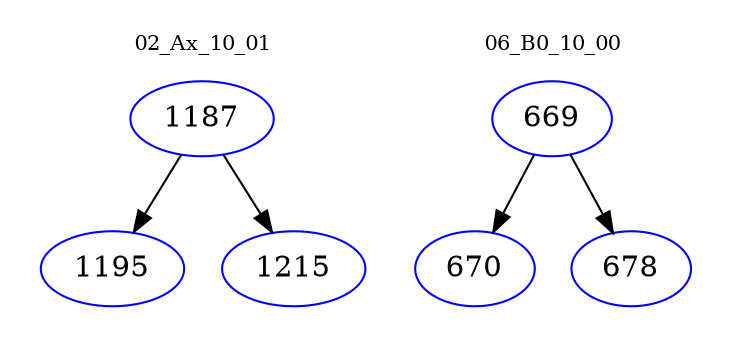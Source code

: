digraph{
subgraph cluster_0 {
color = white
label = "02_Ax_10_01";
fontsize=10;
T0_1187 [label="1187", color="blue"]
T0_1187 -> T0_1195 [color="black"]
T0_1195 [label="1195", color="blue"]
T0_1187 -> T0_1215 [color="black"]
T0_1215 [label="1215", color="blue"]
}
subgraph cluster_1 {
color = white
label = "06_B0_10_00";
fontsize=10;
T1_669 [label="669", color="blue"]
T1_669 -> T1_670 [color="black"]
T1_670 [label="670", color="blue"]
T1_669 -> T1_678 [color="black"]
T1_678 [label="678", color="blue"]
}
}
